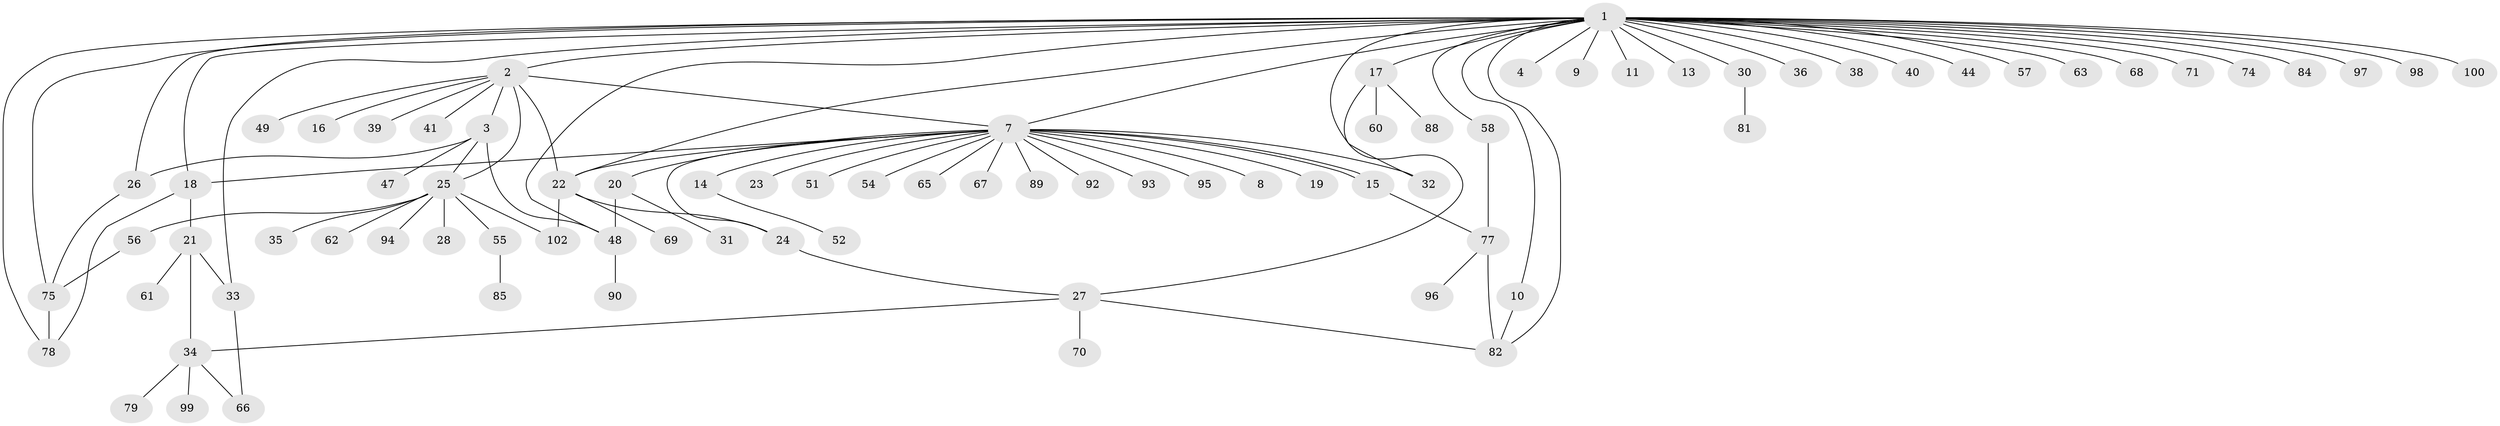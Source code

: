 // original degree distribution, {22: 0.0196078431372549, 11: 0.00980392156862745, 4: 0.058823529411764705, 1: 0.5490196078431373, 16: 0.00980392156862745, 2: 0.16666666666666666, 3: 0.13725490196078433, 5: 0.0196078431372549, 9: 0.00980392156862745, 6: 0.0196078431372549}
// Generated by graph-tools (version 1.1) at 2025/41/03/06/25 10:41:49]
// undirected, 80 vertices, 103 edges
graph export_dot {
graph [start="1"]
  node [color=gray90,style=filled];
  1 [super="+5"];
  2 [super="+6"];
  3 [super="+12"];
  4;
  7 [super="+59"];
  8;
  9;
  10;
  11;
  13;
  14 [super="+53"];
  15 [super="+87"];
  16 [super="+29"];
  17 [super="+72"];
  18 [super="+43"];
  19;
  20;
  21 [super="+64"];
  22 [super="+42"];
  23;
  24;
  25 [super="+91"];
  26 [super="+46"];
  27 [super="+37"];
  28;
  30;
  31;
  32 [super="+73"];
  33;
  34 [super="+45"];
  35;
  36;
  38 [super="+101"];
  39;
  40;
  41;
  44;
  47;
  48 [super="+50"];
  49;
  51;
  52;
  54;
  55 [super="+76"];
  56;
  57;
  58;
  60;
  61;
  62;
  63;
  65;
  66 [super="+83"];
  67;
  68;
  69;
  70;
  71;
  74;
  75 [super="+86"];
  77 [super="+80"];
  78;
  79;
  81;
  82;
  84;
  85;
  88;
  89;
  90;
  92;
  93;
  94;
  95;
  96;
  97;
  98;
  99;
  100;
  102;
  1 -- 2 [weight=2];
  1 -- 4;
  1 -- 7 [weight=2];
  1 -- 9;
  1 -- 10;
  1 -- 11;
  1 -- 17;
  1 -- 26;
  1 -- 27;
  1 -- 30;
  1 -- 38;
  1 -- 40 [weight=2];
  1 -- 57;
  1 -- 58;
  1 -- 68 [weight=2];
  1 -- 71;
  1 -- 78;
  1 -- 82;
  1 -- 84;
  1 -- 98;
  1 -- 100;
  1 -- 74;
  1 -- 13;
  1 -- 18;
  1 -- 22;
  1 -- 33;
  1 -- 97;
  1 -- 36;
  1 -- 44;
  1 -- 63;
  1 -- 75;
  1 -- 48;
  2 -- 3;
  2 -- 7;
  2 -- 16;
  2 -- 25;
  2 -- 39;
  2 -- 41;
  2 -- 49;
  2 -- 22;
  3 -- 25;
  3 -- 26;
  3 -- 47;
  3 -- 48;
  7 -- 8;
  7 -- 14;
  7 -- 15;
  7 -- 15;
  7 -- 18;
  7 -- 19;
  7 -- 20;
  7 -- 23;
  7 -- 24;
  7 -- 51;
  7 -- 54;
  7 -- 65;
  7 -- 67;
  7 -- 89;
  7 -- 93;
  7 -- 95;
  7 -- 92;
  7 -- 22;
  7 -- 32;
  10 -- 82;
  14 -- 52;
  15 -- 77;
  17 -- 32;
  17 -- 60;
  17 -- 88;
  18 -- 21;
  18 -- 78;
  20 -- 31;
  20 -- 48;
  21 -- 61;
  21 -- 33;
  21 -- 34;
  22 -- 102;
  22 -- 69;
  22 -- 24;
  24 -- 27;
  25 -- 28;
  25 -- 35;
  25 -- 55;
  25 -- 56;
  25 -- 62;
  25 -- 94;
  25 -- 102;
  26 -- 75;
  27 -- 34;
  27 -- 70;
  27 -- 82;
  30 -- 81;
  33 -- 66;
  34 -- 66;
  34 -- 79;
  34 -- 99;
  48 -- 90;
  55 -- 85;
  56 -- 75;
  58 -- 77;
  75 -- 78;
  77 -- 82;
  77 -- 96;
}
